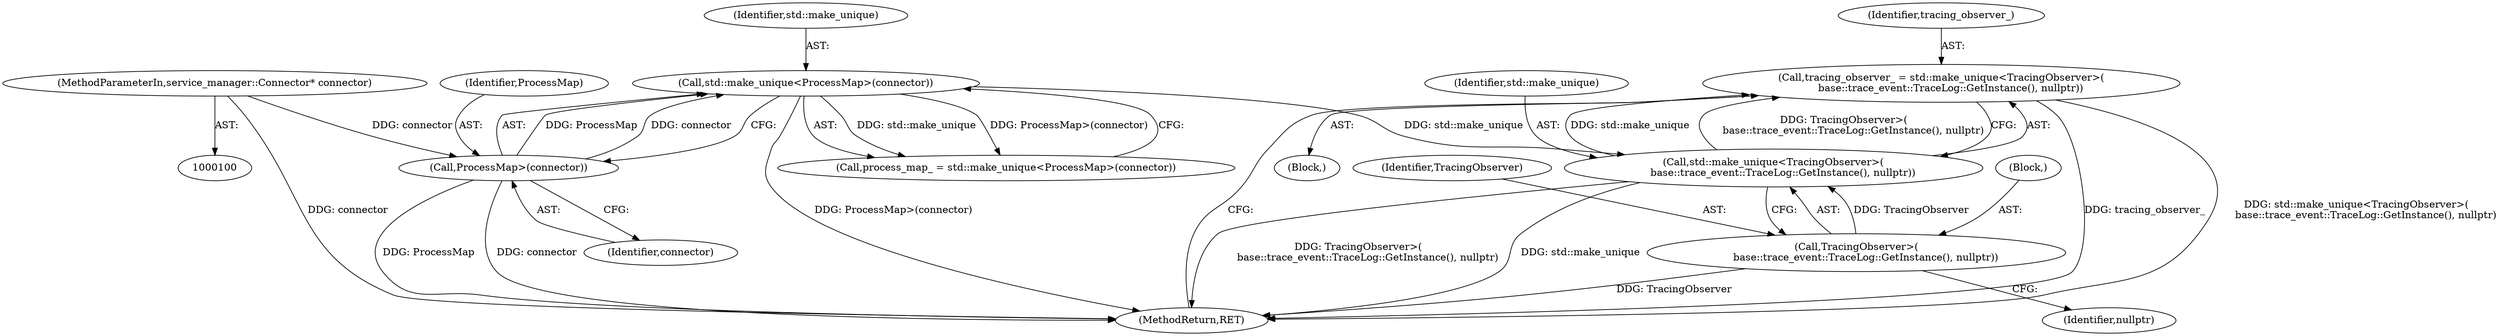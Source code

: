 digraph "0_Chrome_fa76a9f7ef6a028f83f97c181b150ecfd2b13be1@API" {
"1000118" [label="(Call,tracing_observer_ = std::make_unique<TracingObserver>(\n      base::trace_event::TraceLog::GetInstance(), nullptr))"];
"1000120" [label="(Call,std::make_unique<TracingObserver>(\n      base::trace_event::TraceLog::GetInstance(), nullptr))"];
"1000105" [label="(Call,std::make_unique<ProcessMap>(connector))"];
"1000107" [label="(Call,ProcessMap>(connector))"];
"1000101" [label="(MethodParameterIn,service_manager::Connector* connector)"];
"1000122" [label="(Call,TracingObserver>(\n      base::trace_event::TraceLog::GetInstance(), nullptr))"];
"1000108" [label="(Identifier,ProcessMap)"];
"1000122" [label="(Call,TracingObserver>(\n      base::trace_event::TraceLog::GetInstance(), nullptr))"];
"1000121" [label="(Identifier,std::make_unique)"];
"1000123" [label="(Identifier,TracingObserver)"];
"1000127" [label="(MethodReturn,RET)"];
"1000103" [label="(Call,process_map_ = std::make_unique<ProcessMap>(connector))"];
"1000105" [label="(Call,std::make_unique<ProcessMap>(connector))"];
"1000109" [label="(Identifier,connector)"];
"1000126" [label="(Identifier,nullptr)"];
"1000119" [label="(Identifier,tracing_observer_)"];
"1000102" [label="(Block,)"];
"1000124" [label="(Block,)"];
"1000101" [label="(MethodParameterIn,service_manager::Connector* connector)"];
"1000118" [label="(Call,tracing_observer_ = std::make_unique<TracingObserver>(\n      base::trace_event::TraceLog::GetInstance(), nullptr))"];
"1000106" [label="(Identifier,std::make_unique)"];
"1000107" [label="(Call,ProcessMap>(connector))"];
"1000120" [label="(Call,std::make_unique<TracingObserver>(\n      base::trace_event::TraceLog::GetInstance(), nullptr))"];
"1000118" -> "1000102"  [label="AST: "];
"1000118" -> "1000120"  [label="CFG: "];
"1000119" -> "1000118"  [label="AST: "];
"1000120" -> "1000118"  [label="AST: "];
"1000127" -> "1000118"  [label="CFG: "];
"1000118" -> "1000127"  [label="DDG: tracing_observer_"];
"1000118" -> "1000127"  [label="DDG: std::make_unique<TracingObserver>(\n      base::trace_event::TraceLog::GetInstance(), nullptr)"];
"1000120" -> "1000118"  [label="DDG: std::make_unique"];
"1000120" -> "1000118"  [label="DDG: TracingObserver>(\n      base::trace_event::TraceLog::GetInstance(), nullptr)"];
"1000120" -> "1000122"  [label="CFG: "];
"1000121" -> "1000120"  [label="AST: "];
"1000122" -> "1000120"  [label="AST: "];
"1000120" -> "1000127"  [label="DDG: TracingObserver>(\n      base::trace_event::TraceLog::GetInstance(), nullptr)"];
"1000120" -> "1000127"  [label="DDG: std::make_unique"];
"1000105" -> "1000120"  [label="DDG: std::make_unique"];
"1000122" -> "1000120"  [label="DDG: TracingObserver"];
"1000105" -> "1000103"  [label="AST: "];
"1000105" -> "1000107"  [label="CFG: "];
"1000106" -> "1000105"  [label="AST: "];
"1000107" -> "1000105"  [label="AST: "];
"1000103" -> "1000105"  [label="CFG: "];
"1000105" -> "1000127"  [label="DDG: ProcessMap>(connector)"];
"1000105" -> "1000103"  [label="DDG: std::make_unique"];
"1000105" -> "1000103"  [label="DDG: ProcessMap>(connector)"];
"1000107" -> "1000105"  [label="DDG: ProcessMap"];
"1000107" -> "1000105"  [label="DDG: connector"];
"1000107" -> "1000109"  [label="CFG: "];
"1000108" -> "1000107"  [label="AST: "];
"1000109" -> "1000107"  [label="AST: "];
"1000107" -> "1000127"  [label="DDG: ProcessMap"];
"1000107" -> "1000127"  [label="DDG: connector"];
"1000101" -> "1000107"  [label="DDG: connector"];
"1000101" -> "1000100"  [label="AST: "];
"1000101" -> "1000127"  [label="DDG: connector"];
"1000122" -> "1000126"  [label="CFG: "];
"1000123" -> "1000122"  [label="AST: "];
"1000124" -> "1000122"  [label="AST: "];
"1000122" -> "1000127"  [label="DDG: TracingObserver"];
}
